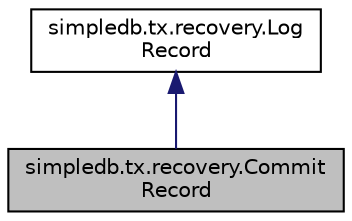 digraph "simpledb.tx.recovery.CommitRecord"
{
  edge [fontname="Helvetica",fontsize="10",labelfontname="Helvetica",labelfontsize="10"];
  node [fontname="Helvetica",fontsize="10",shape=record];
  Node2 [label="simpledb.tx.recovery.Commit\lRecord",height=0.2,width=0.4,color="black", fillcolor="grey75", style="filled", fontcolor="black"];
  Node3 -> Node2 [dir="back",color="midnightblue",fontsize="10",style="solid"];
  Node3 [label="simpledb.tx.recovery.Log\lRecord",height=0.2,width=0.4,color="black", fillcolor="white", style="filled",URL="$interfacesimpledb_1_1tx_1_1recovery_1_1LogRecord.html"];
}
